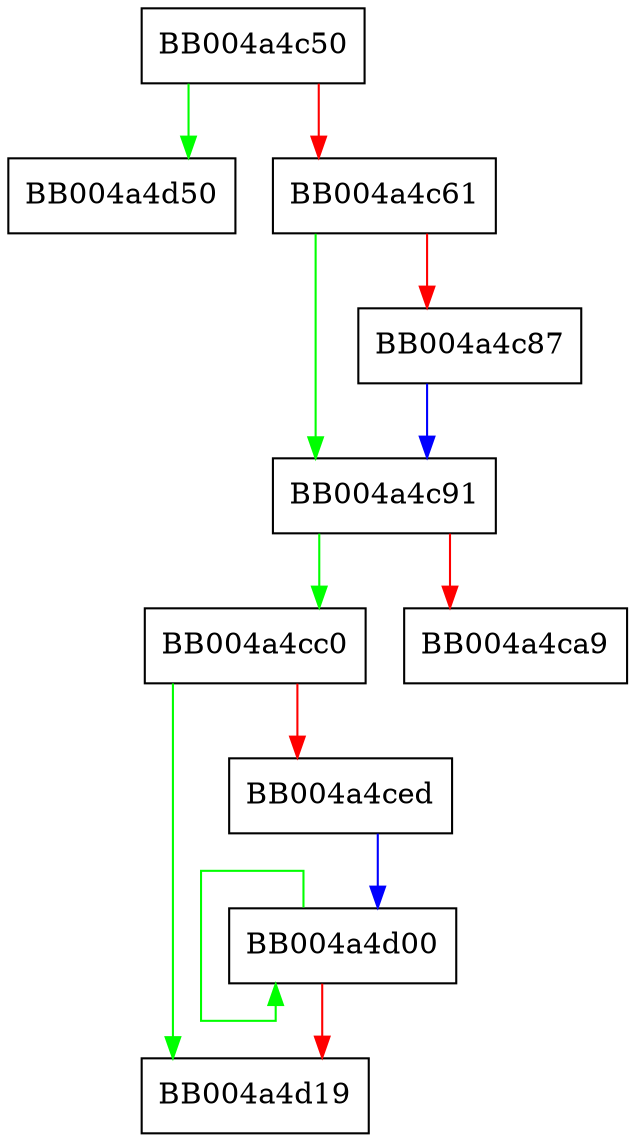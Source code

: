 digraph ssl_print_hexbuf {
  node [shape="box"];
  graph [splines=ortho];
  BB004a4c50 -> BB004a4d50 [color="green"];
  BB004a4c50 -> BB004a4c61 [color="red"];
  BB004a4c61 -> BB004a4c91 [color="green"];
  BB004a4c61 -> BB004a4c87 [color="red"];
  BB004a4c87 -> BB004a4c91 [color="blue"];
  BB004a4c91 -> BB004a4cc0 [color="green"];
  BB004a4c91 -> BB004a4ca9 [color="red"];
  BB004a4cc0 -> BB004a4d19 [color="green"];
  BB004a4cc0 -> BB004a4ced [color="red"];
  BB004a4ced -> BB004a4d00 [color="blue"];
  BB004a4d00 -> BB004a4d00 [color="green"];
  BB004a4d00 -> BB004a4d19 [color="red"];
}